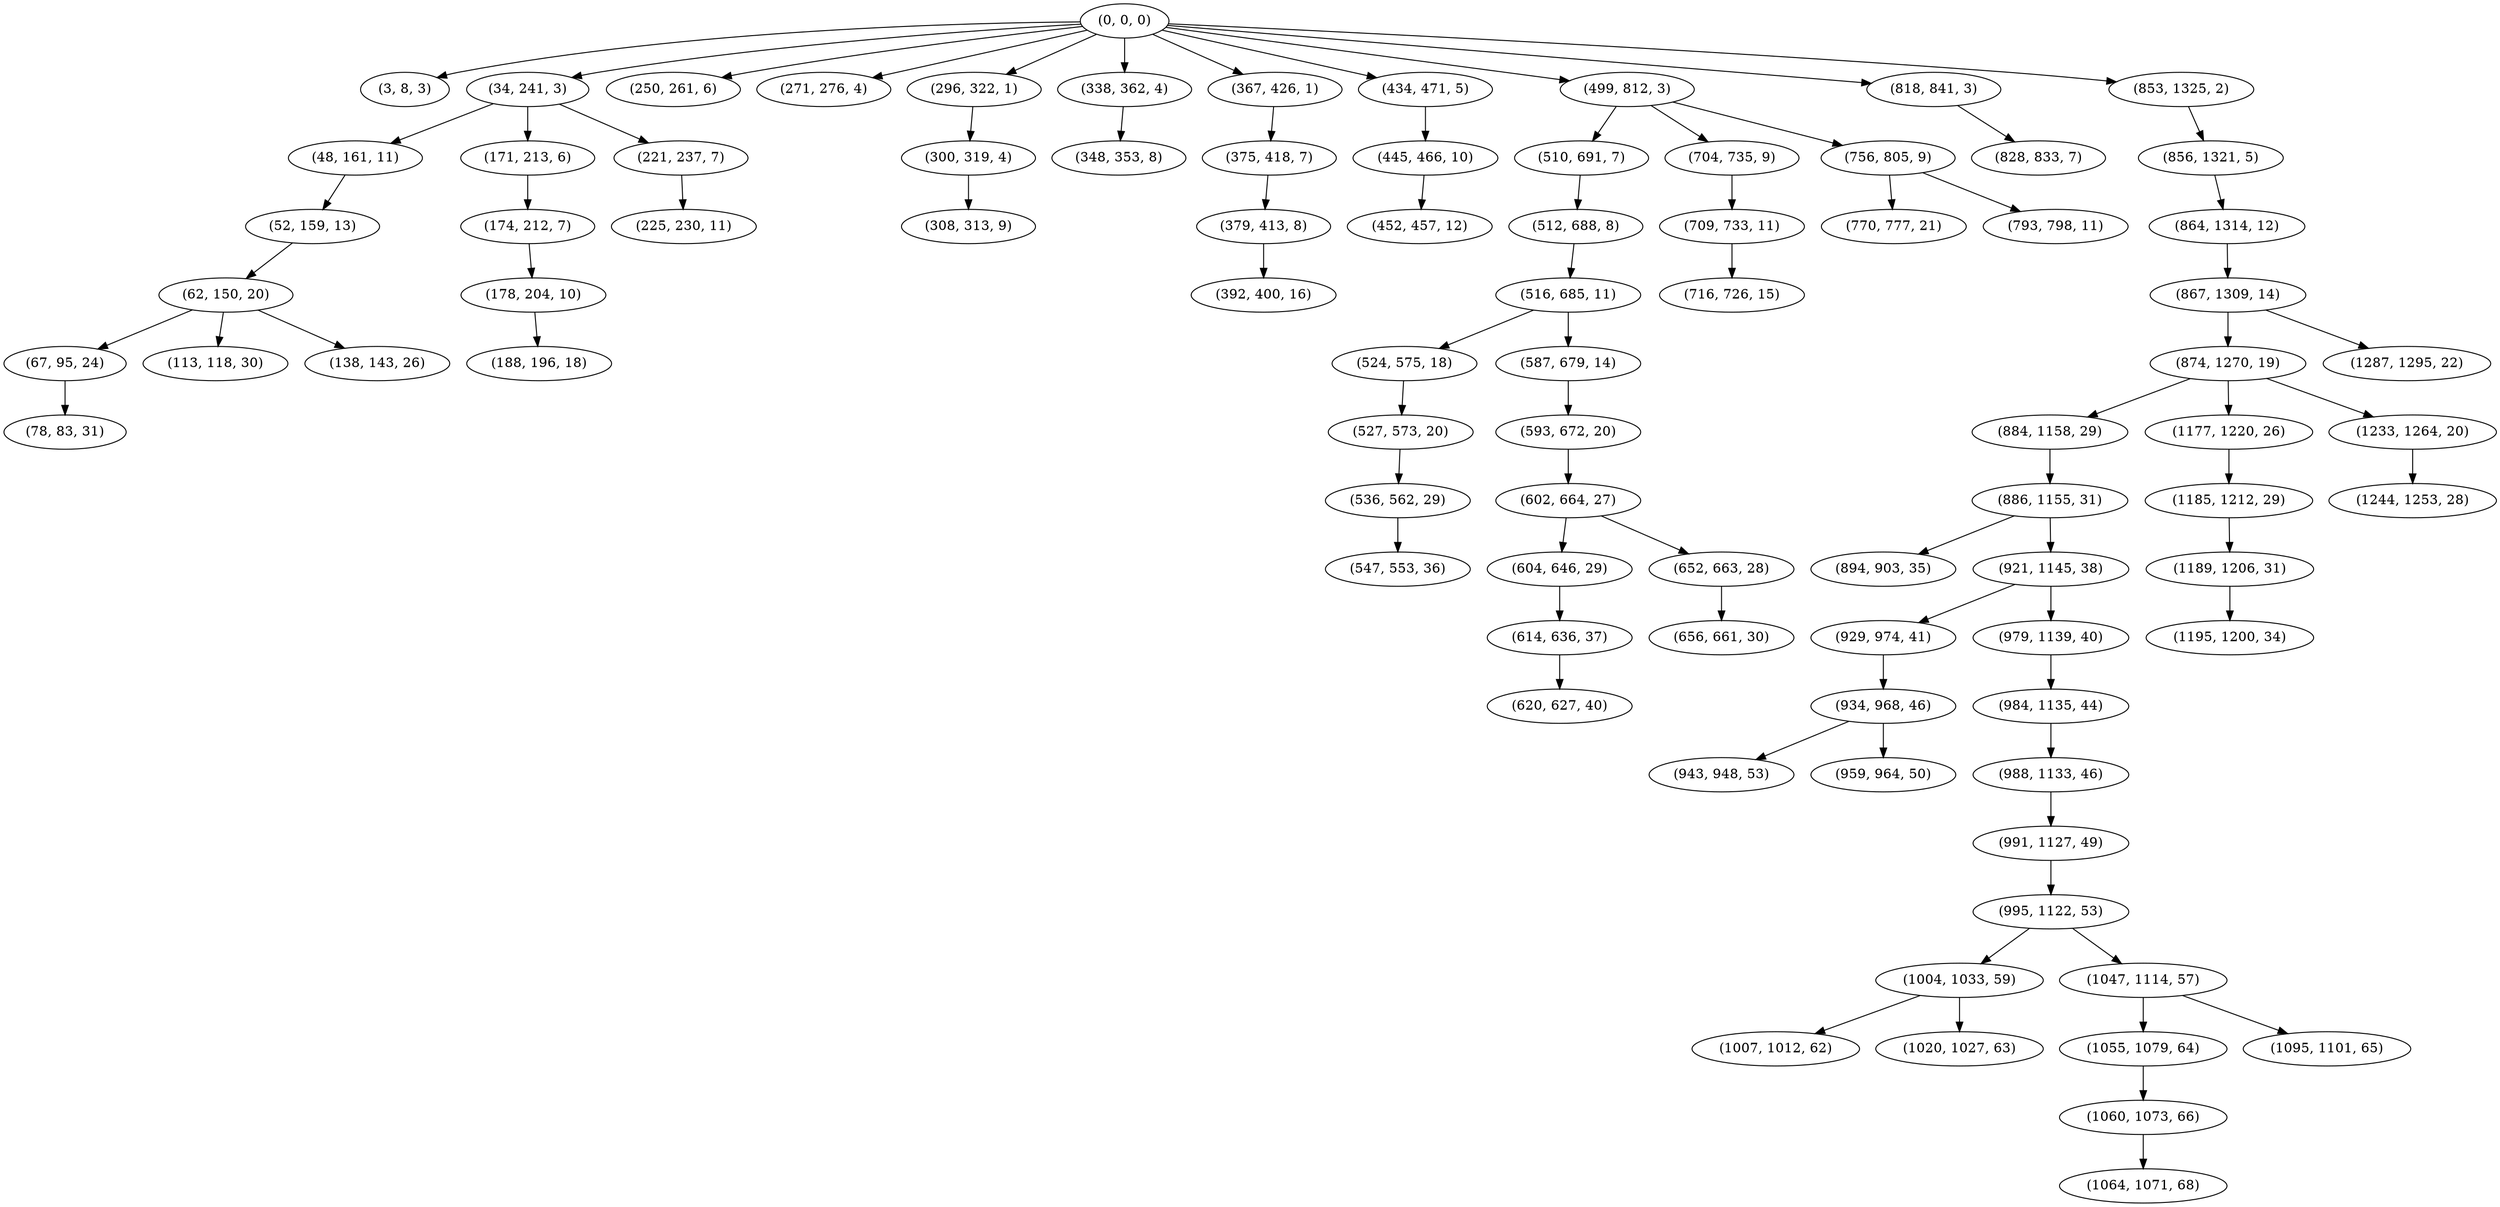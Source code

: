 digraph tree {
    "(0, 0, 0)";
    "(3, 8, 3)";
    "(34, 241, 3)";
    "(48, 161, 11)";
    "(52, 159, 13)";
    "(62, 150, 20)";
    "(67, 95, 24)";
    "(78, 83, 31)";
    "(113, 118, 30)";
    "(138, 143, 26)";
    "(171, 213, 6)";
    "(174, 212, 7)";
    "(178, 204, 10)";
    "(188, 196, 18)";
    "(221, 237, 7)";
    "(225, 230, 11)";
    "(250, 261, 6)";
    "(271, 276, 4)";
    "(296, 322, 1)";
    "(300, 319, 4)";
    "(308, 313, 9)";
    "(338, 362, 4)";
    "(348, 353, 8)";
    "(367, 426, 1)";
    "(375, 418, 7)";
    "(379, 413, 8)";
    "(392, 400, 16)";
    "(434, 471, 5)";
    "(445, 466, 10)";
    "(452, 457, 12)";
    "(499, 812, 3)";
    "(510, 691, 7)";
    "(512, 688, 8)";
    "(516, 685, 11)";
    "(524, 575, 18)";
    "(527, 573, 20)";
    "(536, 562, 29)";
    "(547, 553, 36)";
    "(587, 679, 14)";
    "(593, 672, 20)";
    "(602, 664, 27)";
    "(604, 646, 29)";
    "(614, 636, 37)";
    "(620, 627, 40)";
    "(652, 663, 28)";
    "(656, 661, 30)";
    "(704, 735, 9)";
    "(709, 733, 11)";
    "(716, 726, 15)";
    "(756, 805, 9)";
    "(770, 777, 21)";
    "(793, 798, 11)";
    "(818, 841, 3)";
    "(828, 833, 7)";
    "(853, 1325, 2)";
    "(856, 1321, 5)";
    "(864, 1314, 12)";
    "(867, 1309, 14)";
    "(874, 1270, 19)";
    "(884, 1158, 29)";
    "(886, 1155, 31)";
    "(894, 903, 35)";
    "(921, 1145, 38)";
    "(929, 974, 41)";
    "(934, 968, 46)";
    "(943, 948, 53)";
    "(959, 964, 50)";
    "(979, 1139, 40)";
    "(984, 1135, 44)";
    "(988, 1133, 46)";
    "(991, 1127, 49)";
    "(995, 1122, 53)";
    "(1004, 1033, 59)";
    "(1007, 1012, 62)";
    "(1020, 1027, 63)";
    "(1047, 1114, 57)";
    "(1055, 1079, 64)";
    "(1060, 1073, 66)";
    "(1064, 1071, 68)";
    "(1095, 1101, 65)";
    "(1177, 1220, 26)";
    "(1185, 1212, 29)";
    "(1189, 1206, 31)";
    "(1195, 1200, 34)";
    "(1233, 1264, 20)";
    "(1244, 1253, 28)";
    "(1287, 1295, 22)";
    "(0, 0, 0)" -> "(3, 8, 3)";
    "(0, 0, 0)" -> "(34, 241, 3)";
    "(0, 0, 0)" -> "(250, 261, 6)";
    "(0, 0, 0)" -> "(271, 276, 4)";
    "(0, 0, 0)" -> "(296, 322, 1)";
    "(0, 0, 0)" -> "(338, 362, 4)";
    "(0, 0, 0)" -> "(367, 426, 1)";
    "(0, 0, 0)" -> "(434, 471, 5)";
    "(0, 0, 0)" -> "(499, 812, 3)";
    "(0, 0, 0)" -> "(818, 841, 3)";
    "(0, 0, 0)" -> "(853, 1325, 2)";
    "(34, 241, 3)" -> "(48, 161, 11)";
    "(34, 241, 3)" -> "(171, 213, 6)";
    "(34, 241, 3)" -> "(221, 237, 7)";
    "(48, 161, 11)" -> "(52, 159, 13)";
    "(52, 159, 13)" -> "(62, 150, 20)";
    "(62, 150, 20)" -> "(67, 95, 24)";
    "(62, 150, 20)" -> "(113, 118, 30)";
    "(62, 150, 20)" -> "(138, 143, 26)";
    "(67, 95, 24)" -> "(78, 83, 31)";
    "(171, 213, 6)" -> "(174, 212, 7)";
    "(174, 212, 7)" -> "(178, 204, 10)";
    "(178, 204, 10)" -> "(188, 196, 18)";
    "(221, 237, 7)" -> "(225, 230, 11)";
    "(296, 322, 1)" -> "(300, 319, 4)";
    "(300, 319, 4)" -> "(308, 313, 9)";
    "(338, 362, 4)" -> "(348, 353, 8)";
    "(367, 426, 1)" -> "(375, 418, 7)";
    "(375, 418, 7)" -> "(379, 413, 8)";
    "(379, 413, 8)" -> "(392, 400, 16)";
    "(434, 471, 5)" -> "(445, 466, 10)";
    "(445, 466, 10)" -> "(452, 457, 12)";
    "(499, 812, 3)" -> "(510, 691, 7)";
    "(499, 812, 3)" -> "(704, 735, 9)";
    "(499, 812, 3)" -> "(756, 805, 9)";
    "(510, 691, 7)" -> "(512, 688, 8)";
    "(512, 688, 8)" -> "(516, 685, 11)";
    "(516, 685, 11)" -> "(524, 575, 18)";
    "(516, 685, 11)" -> "(587, 679, 14)";
    "(524, 575, 18)" -> "(527, 573, 20)";
    "(527, 573, 20)" -> "(536, 562, 29)";
    "(536, 562, 29)" -> "(547, 553, 36)";
    "(587, 679, 14)" -> "(593, 672, 20)";
    "(593, 672, 20)" -> "(602, 664, 27)";
    "(602, 664, 27)" -> "(604, 646, 29)";
    "(602, 664, 27)" -> "(652, 663, 28)";
    "(604, 646, 29)" -> "(614, 636, 37)";
    "(614, 636, 37)" -> "(620, 627, 40)";
    "(652, 663, 28)" -> "(656, 661, 30)";
    "(704, 735, 9)" -> "(709, 733, 11)";
    "(709, 733, 11)" -> "(716, 726, 15)";
    "(756, 805, 9)" -> "(770, 777, 21)";
    "(756, 805, 9)" -> "(793, 798, 11)";
    "(818, 841, 3)" -> "(828, 833, 7)";
    "(853, 1325, 2)" -> "(856, 1321, 5)";
    "(856, 1321, 5)" -> "(864, 1314, 12)";
    "(864, 1314, 12)" -> "(867, 1309, 14)";
    "(867, 1309, 14)" -> "(874, 1270, 19)";
    "(867, 1309, 14)" -> "(1287, 1295, 22)";
    "(874, 1270, 19)" -> "(884, 1158, 29)";
    "(874, 1270, 19)" -> "(1177, 1220, 26)";
    "(874, 1270, 19)" -> "(1233, 1264, 20)";
    "(884, 1158, 29)" -> "(886, 1155, 31)";
    "(886, 1155, 31)" -> "(894, 903, 35)";
    "(886, 1155, 31)" -> "(921, 1145, 38)";
    "(921, 1145, 38)" -> "(929, 974, 41)";
    "(921, 1145, 38)" -> "(979, 1139, 40)";
    "(929, 974, 41)" -> "(934, 968, 46)";
    "(934, 968, 46)" -> "(943, 948, 53)";
    "(934, 968, 46)" -> "(959, 964, 50)";
    "(979, 1139, 40)" -> "(984, 1135, 44)";
    "(984, 1135, 44)" -> "(988, 1133, 46)";
    "(988, 1133, 46)" -> "(991, 1127, 49)";
    "(991, 1127, 49)" -> "(995, 1122, 53)";
    "(995, 1122, 53)" -> "(1004, 1033, 59)";
    "(995, 1122, 53)" -> "(1047, 1114, 57)";
    "(1004, 1033, 59)" -> "(1007, 1012, 62)";
    "(1004, 1033, 59)" -> "(1020, 1027, 63)";
    "(1047, 1114, 57)" -> "(1055, 1079, 64)";
    "(1047, 1114, 57)" -> "(1095, 1101, 65)";
    "(1055, 1079, 64)" -> "(1060, 1073, 66)";
    "(1060, 1073, 66)" -> "(1064, 1071, 68)";
    "(1177, 1220, 26)" -> "(1185, 1212, 29)";
    "(1185, 1212, 29)" -> "(1189, 1206, 31)";
    "(1189, 1206, 31)" -> "(1195, 1200, 34)";
    "(1233, 1264, 20)" -> "(1244, 1253, 28)";
}
